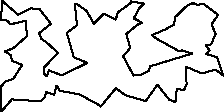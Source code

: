 unitsize(0.001cm);
// 21310.1
draw((1357,1905)--(1327,1893));
draw((1327,1893)--(1362,1526));
draw((1362,1526)--(1183,1391));
draw((1183,1391)--(1307,964));
draw((1307,964)--(1544,863));
draw((1544,863)--(1097,643));
draw((1097,643)--(868,731));
draw((868,731)--(834,629));
draw((834,629)--(781,671));
draw((781,671)--(779,777));
draw((779,777)--(1027,1041));
draw((1027,1041)--(826,1226));
draw((826,1226)--(737,1285));
draw((737,1285)--(693,1383));
draw((693,1383)--(901,1552));
draw((901,1552)--(705,1812));
draw((705,1812)--(554,1825));
draw((554,1825)--(323,1714));
draw((323,1714)--(43,1957));
draw((43,1957)--(22,1617));
draw((22,1617)--(138,1610));
draw((138,1610)--(185,1542));
draw((185,1542)--(457,1607));
draw((457,1607)--(482,1337));
draw((482,1337)--(234,1118));
draw((234,1118)--(86,1065));
draw((86,1065)--(192,1004));
draw((192,1004)--(219,898));
draw((219,898)--(396,828));
draw((396,828)--(242,584));
draw((242,584)--(99,536));
draw((99,536)--(40,462));
draw((40,462)--(14,454));
draw((14,454)--(29,6));
draw((29,6)--(213,220));
draw((213,220)--(721,186));
draw((721,186)--(805,272));
draw((805,272)--(812,351));
draw((812,351)--(913,317));
draw((913,317)--(960,303));
draw((960,303)--(1000,457));
draw((1000,457)--(1031,428));
draw((1031,428)--(1058,372));
draw((1058,372)--(1410,307));
draw((1410,307)--(1774,107));
draw((1774,107)--(1779,90));
draw((1779,90)--(1868,197));
draw((1868,197)--(2049,417));
draw((2049,417)--(2221,291));
draw((2221,291)--(2576,189));
draw((2576,189)--(2781,478));
draw((2781,478)--(2990,214));
draw((2990,214)--(3099,173));
draw((3099,173)--(3124,408));
draw((3124,408)--(3249,378));
draw((3249,378)--(3297,491));
draw((3297,491)--(3278,799));
draw((3278,799)--(3564,676));
draw((3564,676)--(3806,746));
draw((3806,746)--(3939,640));
draw((3939,640)--(3835,963));
draw((3835,963)--(3646,1018));
draw((3646,1018)--(3704,1082));
draw((3704,1082)--(3635,1174));
draw((3635,1174)--(3729,1188));
draw((3729,1188)--(3808,1375));
draw((3808,1375)--(3736,1542));
draw((3736,1542)--(3853,1712));
draw((3853,1712)--(3586,1909));
draw((3586,1909)--(3499,1885));
draw((3499,1885)--(3409,1917));
draw((3409,1917)--(3314,1881));
draw((3314,1881)--(3092,1668));
draw((3092,1668)--(3078,1541));
draw((3078,1541)--(2933,1459));
draw((2933,1459)--(2687,1353));
draw((2687,1353)--(2773,1286));
draw((2773,1286)--(3174,1064));
draw((3174,1064)--(3213,1085));
draw((3213,1085)--(3394,1028));
draw((3394,1028)--(2650,802));
draw((2650,802)--(2636,727));
draw((2636,727)--(2499,658));
draw((2499,658)--(2361,640));
draw((2361,640)--(2178,978));
draw((2178,978)--(2302,1127));
draw((2302,1127)--(2232,1374));
draw((2232,1374)--(2433,1538));
draw((2433,1538)--(2513,1572));
draw((2513,1572)--(2365,1649));
draw((2365,1649)--(2469,1838));
draw((2469,1838)--(2552,1909));
draw((2552,1909)--(2312,1949));
draw((2312,1949)--(2318,1925));
draw((2318,1925)--(2082,1753));
draw((2082,1753)--(2048,1628));
draw((2048,1628)--(1838,1732));
draw((1838,1732)--(1660,1556));
draw((1660,1556)--(1533,1780));
draw((1533,1780)--(1357,1905));
